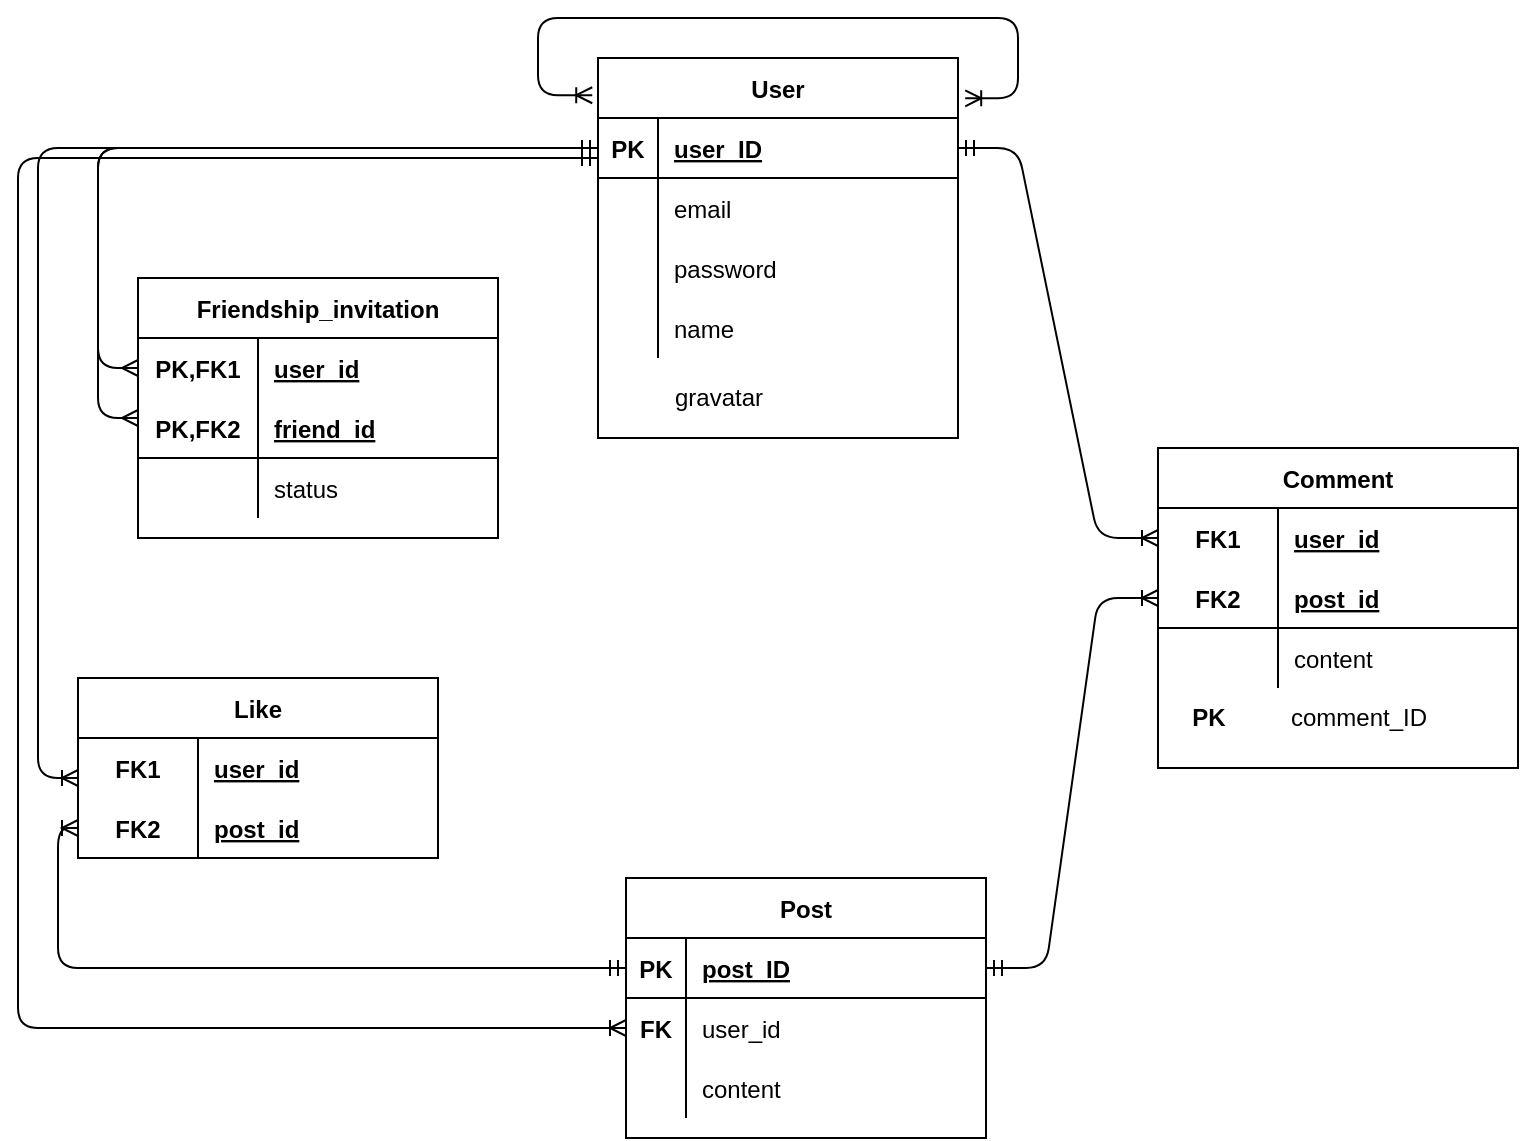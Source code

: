 <mxfile version="14.0.4" type="github">
  <diagram id="aKwX4tVgofbnXJvA0tSx" name="Page-1">
    <mxGraphModel dx="1260" dy="593" grid="1" gridSize="10" guides="1" tooltips="1" connect="1" arrows="1" fold="1" page="1" pageScale="1" pageWidth="827" pageHeight="1169" math="0" shadow="0">
      <root>
        <mxCell id="0" />
        <mxCell id="1" parent="0" />
        <mxCell id="ewgdSoBOEmoUlLfUM5d3-1" value="User" style="shape=table;startSize=30;container=1;collapsible=1;childLayout=tableLayout;fixedRows=1;rowLines=0;fontStyle=1;align=center;resizeLast=1;" parent="1" vertex="1">
          <mxGeometry x="310" y="30" width="180" height="190" as="geometry">
            <mxRectangle x="310" y="30" width="60" height="30" as="alternateBounds" />
          </mxGeometry>
        </mxCell>
        <mxCell id="ewgdSoBOEmoUlLfUM5d3-2" value="" style="shape=partialRectangle;collapsible=0;dropTarget=0;pointerEvents=0;fillColor=none;top=0;left=0;bottom=1;right=0;points=[[0,0.5],[1,0.5]];portConstraint=eastwest;" parent="ewgdSoBOEmoUlLfUM5d3-1" vertex="1">
          <mxGeometry y="30" width="180" height="30" as="geometry" />
        </mxCell>
        <mxCell id="ewgdSoBOEmoUlLfUM5d3-3" value="PK" style="shape=partialRectangle;connectable=0;fillColor=none;top=0;left=0;bottom=0;right=0;fontStyle=1;overflow=hidden;" parent="ewgdSoBOEmoUlLfUM5d3-2" vertex="1">
          <mxGeometry width="30" height="30" as="geometry" />
        </mxCell>
        <mxCell id="ewgdSoBOEmoUlLfUM5d3-4" value="user_ID" style="shape=partialRectangle;connectable=0;fillColor=none;top=0;left=0;bottom=0;right=0;align=left;spacingLeft=6;fontStyle=5;overflow=hidden;" parent="ewgdSoBOEmoUlLfUM5d3-2" vertex="1">
          <mxGeometry x="30" width="150" height="30" as="geometry" />
        </mxCell>
        <mxCell id="ewgdSoBOEmoUlLfUM5d3-5" value="" style="shape=partialRectangle;collapsible=0;dropTarget=0;pointerEvents=0;fillColor=none;top=0;left=0;bottom=0;right=0;points=[[0,0.5],[1,0.5]];portConstraint=eastwest;" parent="ewgdSoBOEmoUlLfUM5d3-1" vertex="1">
          <mxGeometry y="60" width="180" height="30" as="geometry" />
        </mxCell>
        <mxCell id="ewgdSoBOEmoUlLfUM5d3-6" value="" style="shape=partialRectangle;connectable=0;fillColor=none;top=0;left=0;bottom=0;right=0;editable=1;overflow=hidden;" parent="ewgdSoBOEmoUlLfUM5d3-5" vertex="1">
          <mxGeometry width="30" height="30" as="geometry" />
        </mxCell>
        <mxCell id="ewgdSoBOEmoUlLfUM5d3-7" value="email" style="shape=partialRectangle;connectable=0;fillColor=none;top=0;left=0;bottom=0;right=0;align=left;spacingLeft=6;overflow=hidden;" parent="ewgdSoBOEmoUlLfUM5d3-5" vertex="1">
          <mxGeometry x="30" width="150" height="30" as="geometry" />
        </mxCell>
        <mxCell id="ewgdSoBOEmoUlLfUM5d3-8" value="" style="shape=partialRectangle;collapsible=0;dropTarget=0;pointerEvents=0;fillColor=none;top=0;left=0;bottom=0;right=0;points=[[0,0.5],[1,0.5]];portConstraint=eastwest;" parent="ewgdSoBOEmoUlLfUM5d3-1" vertex="1">
          <mxGeometry y="90" width="180" height="30" as="geometry" />
        </mxCell>
        <mxCell id="ewgdSoBOEmoUlLfUM5d3-9" value="" style="shape=partialRectangle;connectable=0;fillColor=none;top=0;left=0;bottom=0;right=0;editable=1;overflow=hidden;" parent="ewgdSoBOEmoUlLfUM5d3-8" vertex="1">
          <mxGeometry width="30" height="30" as="geometry" />
        </mxCell>
        <mxCell id="ewgdSoBOEmoUlLfUM5d3-10" value="password" style="shape=partialRectangle;connectable=0;fillColor=none;top=0;left=0;bottom=0;right=0;align=left;spacingLeft=6;overflow=hidden;" parent="ewgdSoBOEmoUlLfUM5d3-8" vertex="1">
          <mxGeometry x="30" width="150" height="30" as="geometry" />
        </mxCell>
        <mxCell id="ewgdSoBOEmoUlLfUM5d3-11" value="" style="shape=partialRectangle;collapsible=0;dropTarget=0;pointerEvents=0;fillColor=none;top=0;left=0;bottom=0;right=0;points=[[0,0.5],[1,0.5]];portConstraint=eastwest;" parent="ewgdSoBOEmoUlLfUM5d3-1" vertex="1">
          <mxGeometry y="120" width="180" height="30" as="geometry" />
        </mxCell>
        <mxCell id="ewgdSoBOEmoUlLfUM5d3-12" value="" style="shape=partialRectangle;connectable=0;fillColor=none;top=0;left=0;bottom=0;right=0;editable=1;overflow=hidden;" parent="ewgdSoBOEmoUlLfUM5d3-11" vertex="1">
          <mxGeometry width="30" height="30" as="geometry" />
        </mxCell>
        <mxCell id="ewgdSoBOEmoUlLfUM5d3-13" value="name" style="shape=partialRectangle;connectable=0;fillColor=none;top=0;left=0;bottom=0;right=0;align=left;spacingLeft=6;overflow=hidden;" parent="ewgdSoBOEmoUlLfUM5d3-11" vertex="1">
          <mxGeometry x="30" width="150" height="30" as="geometry" />
        </mxCell>
        <mxCell id="ffq74f7HX5J8-b4OAU0v-1" value="Comment" style="shape=table;startSize=30;container=1;collapsible=1;childLayout=tableLayout;fixedRows=1;rowLines=0;fontStyle=1;align=center;resizeLast=1;" vertex="1" parent="1">
          <mxGeometry x="590" y="225" width="180" height="160" as="geometry" />
        </mxCell>
        <mxCell id="ffq74f7HX5J8-b4OAU0v-2" value="" style="shape=partialRectangle;collapsible=0;dropTarget=0;pointerEvents=0;fillColor=none;top=0;left=0;bottom=0;right=0;points=[[0,0.5],[1,0.5]];portConstraint=eastwest;" vertex="1" parent="ffq74f7HX5J8-b4OAU0v-1">
          <mxGeometry y="30" width="180" height="30" as="geometry" />
        </mxCell>
        <mxCell id="ffq74f7HX5J8-b4OAU0v-3" value="FK1" style="shape=partialRectangle;connectable=0;fillColor=none;top=0;left=0;bottom=0;right=0;fontStyle=1;overflow=hidden;" vertex="1" parent="ffq74f7HX5J8-b4OAU0v-2">
          <mxGeometry width="60" height="30" as="geometry" />
        </mxCell>
        <mxCell id="ffq74f7HX5J8-b4OAU0v-4" value="user_id" style="shape=partialRectangle;connectable=0;fillColor=none;top=0;left=0;bottom=0;right=0;align=left;spacingLeft=6;fontStyle=5;overflow=hidden;" vertex="1" parent="ffq74f7HX5J8-b4OAU0v-2">
          <mxGeometry x="60" width="120" height="30" as="geometry" />
        </mxCell>
        <mxCell id="ffq74f7HX5J8-b4OAU0v-5" value="" style="shape=partialRectangle;collapsible=0;dropTarget=0;pointerEvents=0;fillColor=none;top=0;left=0;bottom=1;right=0;points=[[0,0.5],[1,0.5]];portConstraint=eastwest;" vertex="1" parent="ffq74f7HX5J8-b4OAU0v-1">
          <mxGeometry y="60" width="180" height="30" as="geometry" />
        </mxCell>
        <mxCell id="ffq74f7HX5J8-b4OAU0v-6" value="FK2" style="shape=partialRectangle;connectable=0;fillColor=none;top=0;left=0;bottom=0;right=0;fontStyle=1;overflow=hidden;" vertex="1" parent="ffq74f7HX5J8-b4OAU0v-5">
          <mxGeometry width="60" height="30" as="geometry" />
        </mxCell>
        <mxCell id="ffq74f7HX5J8-b4OAU0v-7" value="post_id" style="shape=partialRectangle;connectable=0;fillColor=none;top=0;left=0;bottom=0;right=0;align=left;spacingLeft=6;fontStyle=5;overflow=hidden;" vertex="1" parent="ffq74f7HX5J8-b4OAU0v-5">
          <mxGeometry x="60" width="120" height="30" as="geometry" />
        </mxCell>
        <mxCell id="ffq74f7HX5J8-b4OAU0v-8" value="" style="shape=partialRectangle;collapsible=0;dropTarget=0;pointerEvents=0;fillColor=none;top=0;left=0;bottom=0;right=0;points=[[0,0.5],[1,0.5]];portConstraint=eastwest;" vertex="1" parent="ffq74f7HX5J8-b4OAU0v-1">
          <mxGeometry y="90" width="180" height="30" as="geometry" />
        </mxCell>
        <mxCell id="ffq74f7HX5J8-b4OAU0v-9" value="" style="shape=partialRectangle;connectable=0;fillColor=none;top=0;left=0;bottom=0;right=0;editable=1;overflow=hidden;" vertex="1" parent="ffq74f7HX5J8-b4OAU0v-8">
          <mxGeometry width="60" height="30" as="geometry" />
        </mxCell>
        <mxCell id="ffq74f7HX5J8-b4OAU0v-10" value="content" style="shape=partialRectangle;connectable=0;fillColor=none;top=0;left=0;bottom=0;right=0;align=left;spacingLeft=6;overflow=hidden;" vertex="1" parent="ffq74f7HX5J8-b4OAU0v-8">
          <mxGeometry x="60" width="120" height="30" as="geometry" />
        </mxCell>
        <mxCell id="ffq74f7HX5J8-b4OAU0v-14" value="Like" style="shape=table;startSize=30;container=1;collapsible=1;childLayout=tableLayout;fixedRows=1;rowLines=0;fontStyle=1;align=center;resizeLast=1;" vertex="1" parent="1">
          <mxGeometry x="50" y="340" width="180" height="90" as="geometry" />
        </mxCell>
        <mxCell id="ffq74f7HX5J8-b4OAU0v-15" value="" style="shape=partialRectangle;collapsible=0;dropTarget=0;pointerEvents=0;fillColor=none;top=0;left=0;bottom=0;right=0;points=[[0,0.5],[1,0.5]];portConstraint=eastwest;" vertex="1" parent="ffq74f7HX5J8-b4OAU0v-14">
          <mxGeometry y="30" width="180" height="30" as="geometry" />
        </mxCell>
        <mxCell id="ffq74f7HX5J8-b4OAU0v-16" value="FK1" style="shape=partialRectangle;connectable=0;fillColor=none;top=0;left=0;bottom=0;right=0;fontStyle=1;overflow=hidden;" vertex="1" parent="ffq74f7HX5J8-b4OAU0v-15">
          <mxGeometry width="60" height="30" as="geometry" />
        </mxCell>
        <mxCell id="ffq74f7HX5J8-b4OAU0v-17" value="user_id" style="shape=partialRectangle;connectable=0;fillColor=none;top=0;left=0;bottom=0;right=0;align=left;spacingLeft=6;fontStyle=5;overflow=hidden;" vertex="1" parent="ffq74f7HX5J8-b4OAU0v-15">
          <mxGeometry x="60" width="120" height="30" as="geometry" />
        </mxCell>
        <mxCell id="ffq74f7HX5J8-b4OAU0v-18" value="" style="shape=partialRectangle;collapsible=0;dropTarget=0;pointerEvents=0;fillColor=none;top=0;left=0;bottom=1;right=0;points=[[0,0.5],[1,0.5]];portConstraint=eastwest;" vertex="1" parent="ffq74f7HX5J8-b4OAU0v-14">
          <mxGeometry y="60" width="180" height="30" as="geometry" />
        </mxCell>
        <mxCell id="ffq74f7HX5J8-b4OAU0v-19" value="FK2" style="shape=partialRectangle;connectable=0;fillColor=none;top=0;left=0;bottom=0;right=0;fontStyle=1;overflow=hidden;" vertex="1" parent="ffq74f7HX5J8-b4OAU0v-18">
          <mxGeometry width="60" height="30" as="geometry" />
        </mxCell>
        <mxCell id="ffq74f7HX5J8-b4OAU0v-20" value="post_id" style="shape=partialRectangle;connectable=0;fillColor=none;top=0;left=0;bottom=0;right=0;align=left;spacingLeft=6;fontStyle=5;overflow=hidden;" vertex="1" parent="ffq74f7HX5J8-b4OAU0v-18">
          <mxGeometry x="60" width="120" height="30" as="geometry" />
        </mxCell>
        <mxCell id="ffq74f7HX5J8-b4OAU0v-24" value="gravatar" style="text;html=1;align=center;verticalAlign=middle;resizable=0;points=[];autosize=1;" vertex="1" parent="1">
          <mxGeometry x="340" y="190" width="60" height="20" as="geometry" />
        </mxCell>
        <mxCell id="ffq74f7HX5J8-b4OAU0v-25" value="comment_ID" style="text;html=1;align=center;verticalAlign=middle;resizable=0;points=[];autosize=1;" vertex="1" parent="1">
          <mxGeometry x="650" y="350" width="80" height="20" as="geometry" />
        </mxCell>
        <mxCell id="ffq74f7HX5J8-b4OAU0v-26" value="Post" style="shape=table;startSize=30;container=1;collapsible=1;childLayout=tableLayout;fixedRows=1;rowLines=0;fontStyle=1;align=center;resizeLast=1;" vertex="1" parent="1">
          <mxGeometry x="324" y="440" width="180" height="130" as="geometry" />
        </mxCell>
        <mxCell id="ffq74f7HX5J8-b4OAU0v-27" value="" style="shape=partialRectangle;collapsible=0;dropTarget=0;pointerEvents=0;fillColor=none;top=0;left=0;bottom=1;right=0;points=[[0,0.5],[1,0.5]];portConstraint=eastwest;" vertex="1" parent="ffq74f7HX5J8-b4OAU0v-26">
          <mxGeometry y="30" width="180" height="30" as="geometry" />
        </mxCell>
        <mxCell id="ffq74f7HX5J8-b4OAU0v-28" value="PK" style="shape=partialRectangle;connectable=0;fillColor=none;top=0;left=0;bottom=0;right=0;fontStyle=1;overflow=hidden;" vertex="1" parent="ffq74f7HX5J8-b4OAU0v-27">
          <mxGeometry width="30" height="30" as="geometry" />
        </mxCell>
        <mxCell id="ffq74f7HX5J8-b4OAU0v-29" value="post_ID" style="shape=partialRectangle;connectable=0;fillColor=none;top=0;left=0;bottom=0;right=0;align=left;spacingLeft=6;fontStyle=5;overflow=hidden;" vertex="1" parent="ffq74f7HX5J8-b4OAU0v-27">
          <mxGeometry x="30" width="150" height="30" as="geometry" />
        </mxCell>
        <mxCell id="ffq74f7HX5J8-b4OAU0v-30" value="" style="shape=partialRectangle;collapsible=0;dropTarget=0;pointerEvents=0;fillColor=none;top=0;left=0;bottom=0;right=0;points=[[0,0.5],[1,0.5]];portConstraint=eastwest;" vertex="1" parent="ffq74f7HX5J8-b4OAU0v-26">
          <mxGeometry y="60" width="180" height="30" as="geometry" />
        </mxCell>
        <mxCell id="ffq74f7HX5J8-b4OAU0v-31" value="FK" style="shape=partialRectangle;connectable=0;fillColor=none;top=0;left=0;bottom=0;right=0;editable=1;overflow=hidden;fontStyle=1" vertex="1" parent="ffq74f7HX5J8-b4OAU0v-30">
          <mxGeometry width="30" height="30" as="geometry" />
        </mxCell>
        <mxCell id="ffq74f7HX5J8-b4OAU0v-32" value="user_id" style="shape=partialRectangle;connectable=0;fillColor=none;top=0;left=0;bottom=0;right=0;align=left;spacingLeft=6;overflow=hidden;" vertex="1" parent="ffq74f7HX5J8-b4OAU0v-30">
          <mxGeometry x="30" width="150" height="30" as="geometry" />
        </mxCell>
        <mxCell id="ffq74f7HX5J8-b4OAU0v-33" value="" style="shape=partialRectangle;collapsible=0;dropTarget=0;pointerEvents=0;fillColor=none;top=0;left=0;bottom=0;right=0;points=[[0,0.5],[1,0.5]];portConstraint=eastwest;" vertex="1" parent="ffq74f7HX5J8-b4OAU0v-26">
          <mxGeometry y="90" width="180" height="30" as="geometry" />
        </mxCell>
        <mxCell id="ffq74f7HX5J8-b4OAU0v-34" value="" style="shape=partialRectangle;connectable=0;fillColor=none;top=0;left=0;bottom=0;right=0;editable=1;overflow=hidden;" vertex="1" parent="ffq74f7HX5J8-b4OAU0v-33">
          <mxGeometry width="30" height="30" as="geometry" />
        </mxCell>
        <mxCell id="ffq74f7HX5J8-b4OAU0v-35" value="content" style="shape=partialRectangle;connectable=0;fillColor=none;top=0;left=0;bottom=0;right=0;align=left;spacingLeft=6;overflow=hidden;" vertex="1" parent="ffq74f7HX5J8-b4OAU0v-33">
          <mxGeometry x="30" width="150" height="30" as="geometry" />
        </mxCell>
        <mxCell id="ffq74f7HX5J8-b4OAU0v-39" value="&lt;b&gt;PK&lt;/b&gt;" style="text;html=1;align=center;verticalAlign=middle;resizable=0;points=[];autosize=1;" vertex="1" parent="1">
          <mxGeometry x="600" y="350" width="30" height="20" as="geometry" />
        </mxCell>
        <mxCell id="ffq74f7HX5J8-b4OAU0v-44" value="" style="edgeStyle=orthogonalEdgeStyle;fontSize=12;html=1;endArrow=ERoneToMany;startArrow=ERmandOne;exitX=0;exitY=0.5;exitDx=0;exitDy=0;" edge="1" parent="1" source="ewgdSoBOEmoUlLfUM5d3-2">
          <mxGeometry width="100" height="100" relative="1" as="geometry">
            <mxPoint x="390" y="330" as="sourcePoint" />
            <mxPoint x="50" y="390" as="targetPoint" />
            <Array as="points">
              <mxPoint x="30" y="75" />
              <mxPoint x="30" y="390" />
              <mxPoint x="50" y="390" />
            </Array>
          </mxGeometry>
        </mxCell>
        <mxCell id="ffq74f7HX5J8-b4OAU0v-45" value="" style="edgeStyle=orthogonalEdgeStyle;fontSize=12;html=1;endArrow=ERoneToMany;startArrow=ERmandOne;exitX=0;exitY=0.5;exitDx=0;exitDy=0;entryX=0;entryY=0.5;entryDx=0;entryDy=0;" edge="1" parent="1" source="ffq74f7HX5J8-b4OAU0v-27" target="ffq74f7HX5J8-b4OAU0v-18">
          <mxGeometry width="100" height="100" relative="1" as="geometry">
            <mxPoint x="390" y="350" as="sourcePoint" />
            <mxPoint x="490" y="250" as="targetPoint" />
          </mxGeometry>
        </mxCell>
        <mxCell id="ffq74f7HX5J8-b4OAU0v-46" value="" style="edgeStyle=entityRelationEdgeStyle;fontSize=12;html=1;endArrow=ERoneToMany;startArrow=ERmandOne;exitX=1;exitY=0.5;exitDx=0;exitDy=0;entryX=0;entryY=0.5;entryDx=0;entryDy=0;" edge="1" parent="1" source="ffq74f7HX5J8-b4OAU0v-27" target="ffq74f7HX5J8-b4OAU0v-5">
          <mxGeometry width="100" height="100" relative="1" as="geometry">
            <mxPoint x="390" y="350" as="sourcePoint" />
            <mxPoint x="490" y="250" as="targetPoint" />
          </mxGeometry>
        </mxCell>
        <mxCell id="ffq74f7HX5J8-b4OAU0v-47" value="" style="edgeStyle=entityRelationEdgeStyle;fontSize=12;html=1;endArrow=ERoneToMany;startArrow=ERmandOne;exitX=1;exitY=0.5;exitDx=0;exitDy=0;" edge="1" parent="1" source="ewgdSoBOEmoUlLfUM5d3-2" target="ffq74f7HX5J8-b4OAU0v-2">
          <mxGeometry width="100" height="100" relative="1" as="geometry">
            <mxPoint x="360" y="390" as="sourcePoint" />
            <mxPoint x="460" y="290" as="targetPoint" />
          </mxGeometry>
        </mxCell>
        <mxCell id="ffq74f7HX5J8-b4OAU0v-48" value="" style="edgeStyle=orthogonalEdgeStyle;fontSize=12;html=1;endArrow=ERoneToMany;startArrow=ERmandOne;entryX=0;entryY=0.5;entryDx=0;entryDy=0;" edge="1" parent="1" target="ffq74f7HX5J8-b4OAU0v-30">
          <mxGeometry width="100" height="100" relative="1" as="geometry">
            <mxPoint x="310" y="80" as="sourcePoint" />
            <mxPoint x="250" y="110" as="targetPoint" />
            <Array as="points">
              <mxPoint x="20" y="80" />
              <mxPoint x="20" y="515" />
            </Array>
          </mxGeometry>
        </mxCell>
        <mxCell id="ffq74f7HX5J8-b4OAU0v-50" value="Friendship_invitation" style="shape=table;startSize=30;container=1;collapsible=1;childLayout=tableLayout;fixedRows=1;rowLines=0;fontStyle=1;align=center;resizeLast=1;" vertex="1" parent="1">
          <mxGeometry x="80" y="140" width="180" height="130" as="geometry" />
        </mxCell>
        <mxCell id="ffq74f7HX5J8-b4OAU0v-51" value="" style="shape=partialRectangle;collapsible=0;dropTarget=0;pointerEvents=0;fillColor=none;top=0;left=0;bottom=0;right=0;points=[[0,0.5],[1,0.5]];portConstraint=eastwest;" vertex="1" parent="ffq74f7HX5J8-b4OAU0v-50">
          <mxGeometry y="30" width="180" height="30" as="geometry" />
        </mxCell>
        <mxCell id="ffq74f7HX5J8-b4OAU0v-52" value="PK,FK1" style="shape=partialRectangle;connectable=0;fillColor=none;top=0;left=0;bottom=0;right=0;fontStyle=1;overflow=hidden;" vertex="1" parent="ffq74f7HX5J8-b4OAU0v-51">
          <mxGeometry width="60" height="30" as="geometry" />
        </mxCell>
        <mxCell id="ffq74f7HX5J8-b4OAU0v-53" value="user_id" style="shape=partialRectangle;connectable=0;fillColor=none;top=0;left=0;bottom=0;right=0;align=left;spacingLeft=6;fontStyle=5;overflow=hidden;" vertex="1" parent="ffq74f7HX5J8-b4OAU0v-51">
          <mxGeometry x="60" width="120" height="30" as="geometry" />
        </mxCell>
        <mxCell id="ffq74f7HX5J8-b4OAU0v-54" value="" style="shape=partialRectangle;collapsible=0;dropTarget=0;pointerEvents=0;fillColor=none;top=0;left=0;bottom=1;right=0;points=[[0,0.5],[1,0.5]];portConstraint=eastwest;" vertex="1" parent="ffq74f7HX5J8-b4OAU0v-50">
          <mxGeometry y="60" width="180" height="30" as="geometry" />
        </mxCell>
        <mxCell id="ffq74f7HX5J8-b4OAU0v-55" value="PK,FK2" style="shape=partialRectangle;connectable=0;fillColor=none;top=0;left=0;bottom=0;right=0;fontStyle=1;overflow=hidden;" vertex="1" parent="ffq74f7HX5J8-b4OAU0v-54">
          <mxGeometry width="60" height="30" as="geometry" />
        </mxCell>
        <mxCell id="ffq74f7HX5J8-b4OAU0v-56" value="friend_id" style="shape=partialRectangle;connectable=0;fillColor=none;top=0;left=0;bottom=0;right=0;align=left;spacingLeft=6;fontStyle=5;overflow=hidden;" vertex="1" parent="ffq74f7HX5J8-b4OAU0v-54">
          <mxGeometry x="60" width="120" height="30" as="geometry" />
        </mxCell>
        <mxCell id="ffq74f7HX5J8-b4OAU0v-57" value="" style="shape=partialRectangle;collapsible=0;dropTarget=0;pointerEvents=0;fillColor=none;top=0;left=0;bottom=0;right=0;points=[[0,0.5],[1,0.5]];portConstraint=eastwest;" vertex="1" parent="ffq74f7HX5J8-b4OAU0v-50">
          <mxGeometry y="90" width="180" height="30" as="geometry" />
        </mxCell>
        <mxCell id="ffq74f7HX5J8-b4OAU0v-58" value="" style="shape=partialRectangle;connectable=0;fillColor=none;top=0;left=0;bottom=0;right=0;editable=1;overflow=hidden;" vertex="1" parent="ffq74f7HX5J8-b4OAU0v-57">
          <mxGeometry width="60" height="30" as="geometry" />
        </mxCell>
        <mxCell id="ffq74f7HX5J8-b4OAU0v-59" value="status" style="shape=partialRectangle;connectable=0;fillColor=none;top=0;left=0;bottom=0;right=0;align=left;spacingLeft=6;overflow=hidden;" vertex="1" parent="ffq74f7HX5J8-b4OAU0v-57">
          <mxGeometry x="60" width="120" height="30" as="geometry" />
        </mxCell>
        <mxCell id="ffq74f7HX5J8-b4OAU0v-63" value="" style="edgeStyle=orthogonalEdgeStyle;fontSize=12;html=1;endArrow=ERoneToMany;startArrow=ERoneToMany;entryX=1.02;entryY=0.106;entryDx=0;entryDy=0;entryPerimeter=0;exitX=-0.016;exitY=0.098;exitDx=0;exitDy=0;exitPerimeter=0;" edge="1" parent="1" source="ewgdSoBOEmoUlLfUM5d3-1" target="ewgdSoBOEmoUlLfUM5d3-1">
          <mxGeometry width="100" height="100" relative="1" as="geometry">
            <mxPoint x="260" y="10" as="sourcePoint" />
            <mxPoint x="540" y="60" as="targetPoint" />
            <Array as="points">
              <mxPoint x="280" y="49" />
              <mxPoint x="280" y="10" />
              <mxPoint x="520" y="10" />
              <mxPoint x="520" y="50" />
            </Array>
          </mxGeometry>
        </mxCell>
        <mxCell id="ffq74f7HX5J8-b4OAU0v-64" value="" style="edgeStyle=elbowEdgeStyle;fontSize=12;html=1;endArrow=ERmany;exitX=0;exitY=0.5;exitDx=0;exitDy=0;entryX=0;entryY=0.5;entryDx=0;entryDy=0;" edge="1" parent="1" source="ewgdSoBOEmoUlLfUM5d3-2" target="ffq74f7HX5J8-b4OAU0v-51">
          <mxGeometry width="100" height="100" relative="1" as="geometry">
            <mxPoint x="390" y="350" as="sourcePoint" />
            <mxPoint x="490" y="250" as="targetPoint" />
            <Array as="points">
              <mxPoint x="60" y="100" />
            </Array>
          </mxGeometry>
        </mxCell>
        <mxCell id="ffq74f7HX5J8-b4OAU0v-65" value="" style="edgeStyle=elbowEdgeStyle;fontSize=12;html=1;endArrow=ERmany;exitX=0;exitY=0.5;exitDx=0;exitDy=0;entryX=0;entryY=0.5;entryDx=0;entryDy=0;" edge="1" parent="1" source="ewgdSoBOEmoUlLfUM5d3-2">
          <mxGeometry width="100" height="100" relative="1" as="geometry">
            <mxPoint x="310" y="100" as="sourcePoint" />
            <mxPoint x="80" y="210" as="targetPoint" />
            <Array as="points">
              <mxPoint x="60" y="125" />
            </Array>
          </mxGeometry>
        </mxCell>
      </root>
    </mxGraphModel>
  </diagram>
</mxfile>
